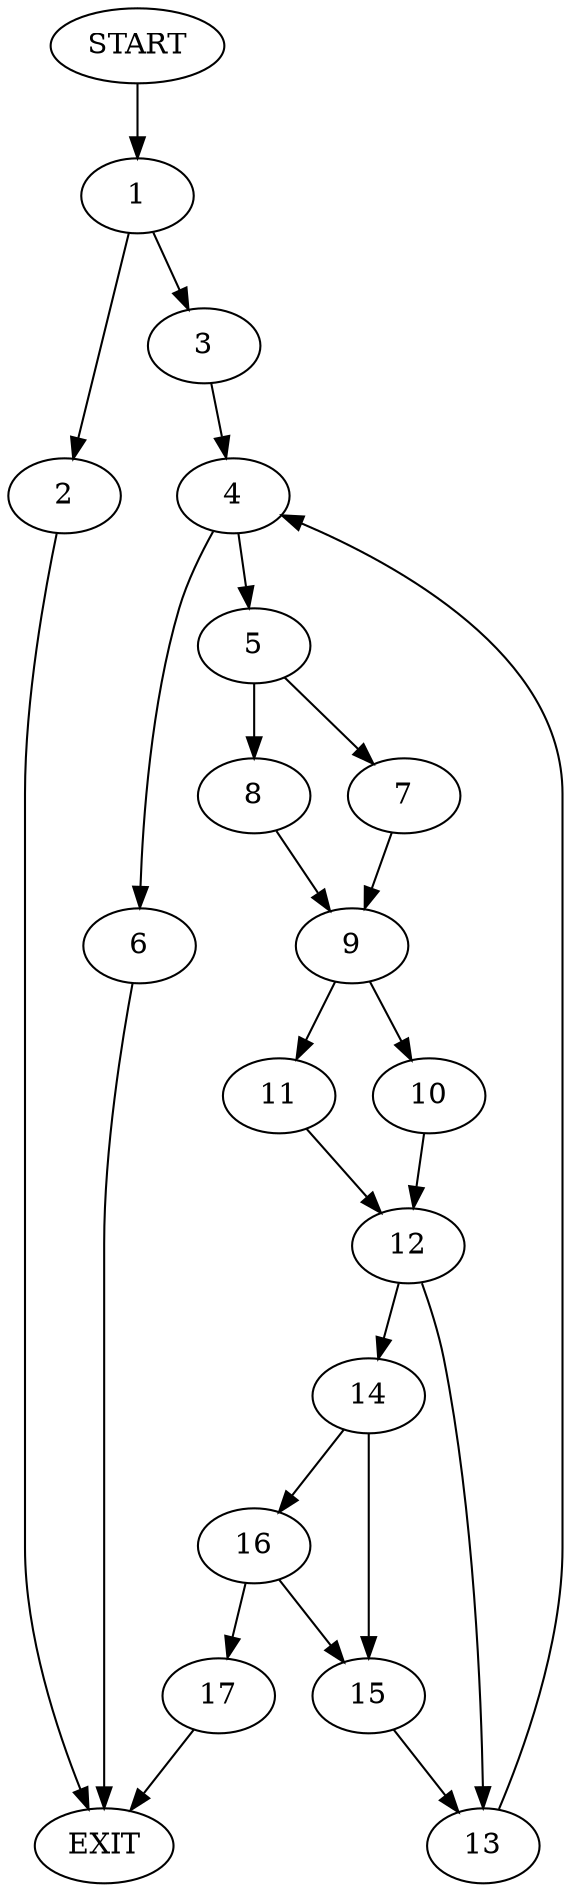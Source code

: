 digraph {
0 [label="START"]
18 [label="EXIT"]
0 -> 1
1 -> 2
1 -> 3
3 -> 4
2 -> 18
4 -> 5
4 -> 6
5 -> 7
5 -> 8
6 -> 18
7 -> 9
8 -> 9
9 -> 10
9 -> 11
11 -> 12
10 -> 12
12 -> 13
12 -> 14
14 -> 15
14 -> 16
13 -> 4
15 -> 13
16 -> 17
16 -> 15
17 -> 18
}

